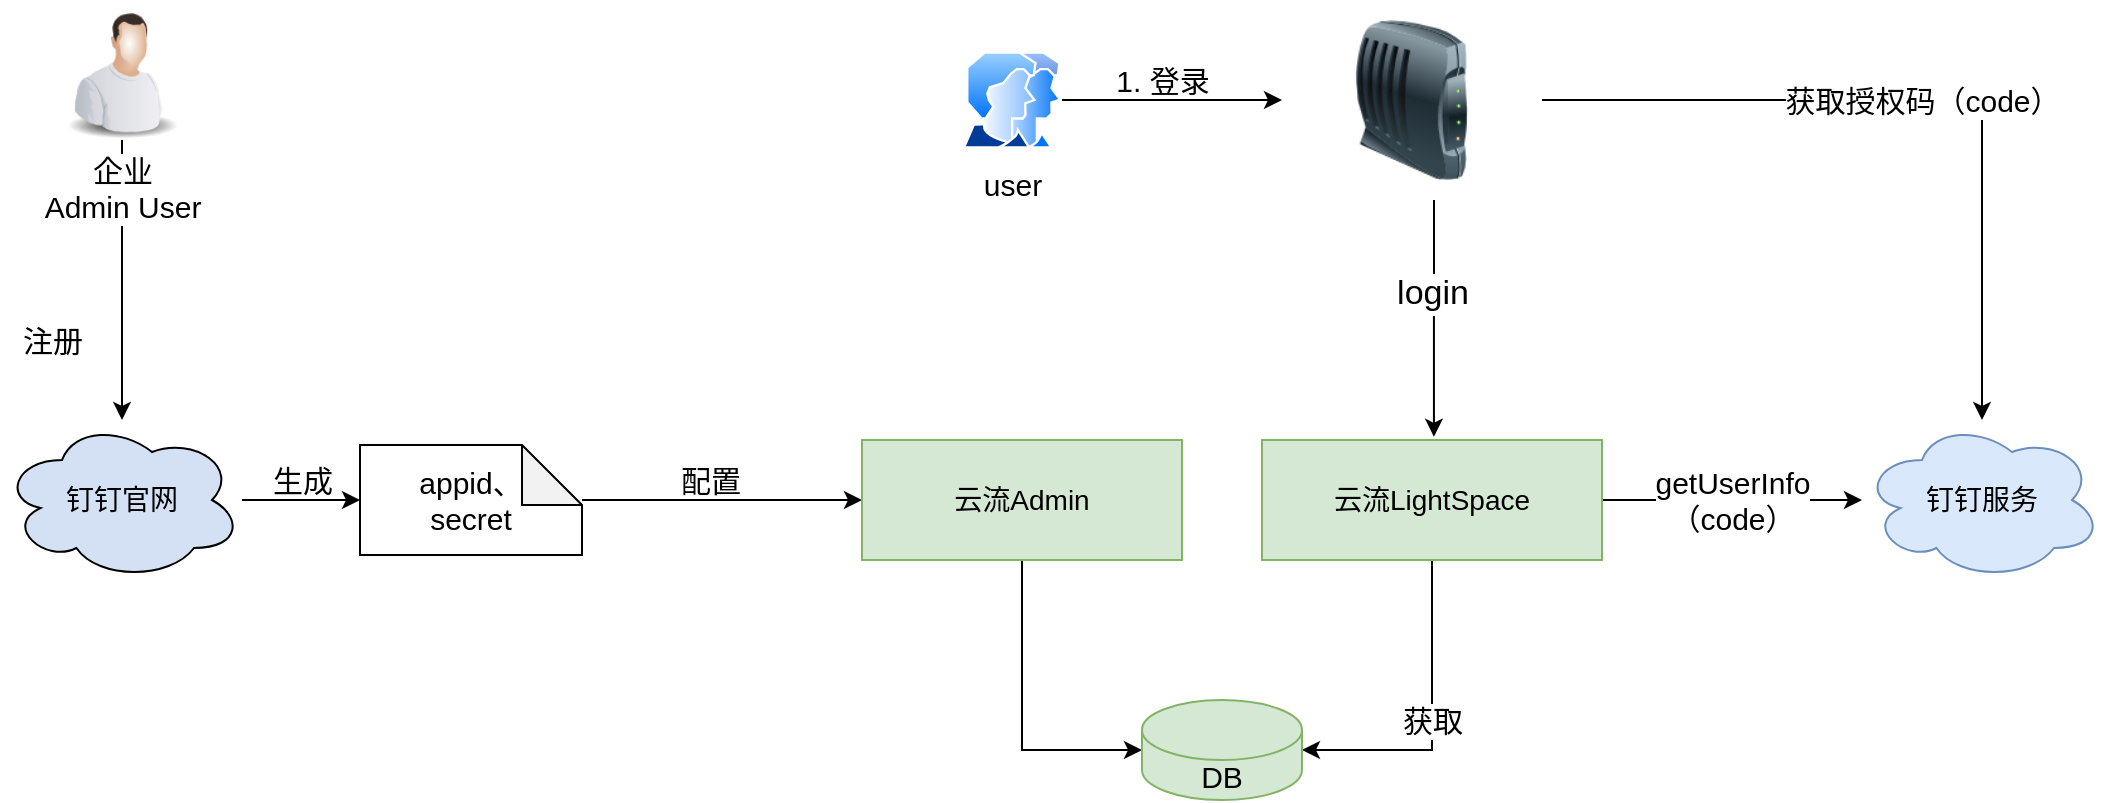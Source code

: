 <mxfile version="13.10.4" type="github"><diagram id="uU8AOjhtLXwrgYDKzcbn" name="Page-1"><mxGraphModel dx="1038" dy="1693" grid="1" gridSize="10" guides="1" tooltips="1" connect="1" arrows="1" fold="1" page="1" pageScale="1" pageWidth="827" pageHeight="1169" math="0" shadow="0"><root><mxCell id="0"/><mxCell id="1" parent="0"/><mxCell id="Z9vJotlPpHK5aS8JkXsM-31" value="" style="edgeStyle=orthogonalEdgeStyle;rounded=0;orthogonalLoop=1;jettySize=auto;html=1;fontSize=15;" parent="1" source="Z9vJotlPpHK5aS8JkXsM-3" target="Z9vJotlPpHK5aS8JkXsM-4" edge="1"><mxGeometry relative="1" as="geometry"/></mxCell><mxCell id="Z9vJotlPpHK5aS8JkXsM-3" value="钉钉官网" style="ellipse;shape=cloud;whiteSpace=wrap;html=1;fontSize=14;fillColor=#D4E1F5;" parent="1" vertex="1"><mxGeometry x="60" y="160" width="120" height="80" as="geometry"/></mxCell><mxCell id="Z9vJotlPpHK5aS8JkXsM-33" value="" style="edgeStyle=orthogonalEdgeStyle;rounded=0;orthogonalLoop=1;jettySize=auto;html=1;fontSize=15;" parent="1" source="Z9vJotlPpHK5aS8JkXsM-4" target="Z9vJotlPpHK5aS8JkXsM-5" edge="1"><mxGeometry relative="1" as="geometry"/></mxCell><mxCell id="Z9vJotlPpHK5aS8JkXsM-4" value="appid、&lt;br&gt;secret" style="shape=note;whiteSpace=wrap;html=1;backgroundOutline=1;darkOpacity=0.05;fontSize=15;" parent="1" vertex="1"><mxGeometry x="239" y="172.5" width="111" height="55" as="geometry"/></mxCell><mxCell id="Z9vJotlPpHK5aS8JkXsM-36" style="edgeStyle=orthogonalEdgeStyle;rounded=0;orthogonalLoop=1;jettySize=auto;html=1;entryX=0;entryY=0.5;entryDx=0;entryDy=0;entryPerimeter=0;fontSize=15;" parent="1" source="Z9vJotlPpHK5aS8JkXsM-5" target="Z9vJotlPpHK5aS8JkXsM-14" edge="1"><mxGeometry relative="1" as="geometry"/></mxCell><mxCell id="Z9vJotlPpHK5aS8JkXsM-5" value="云流Admin" style="rounded=0;whiteSpace=wrap;html=1;fontSize=14;fillColor=#d5e8d4;strokeColor=#82b366;" parent="1" vertex="1"><mxGeometry x="490" y="170" width="160" height="60" as="geometry"/></mxCell><mxCell id="Z9vJotlPpHK5aS8JkXsM-40" value="获取" style="edgeStyle=orthogonalEdgeStyle;rounded=0;orthogonalLoop=1;jettySize=auto;html=1;fontSize=15;" parent="1" source="Z9vJotlPpHK5aS8JkXsM-6" target="Z9vJotlPpHK5aS8JkXsM-14" edge="1"><mxGeometry relative="1" as="geometry"><Array as="points"><mxPoint x="775" y="325"/></Array></mxGeometry></mxCell><mxCell id="Z9vJotlPpHK5aS8JkXsM-61" value="getUserInfo&lt;br&gt;（code）" style="edgeStyle=none;rounded=0;orthogonalLoop=1;jettySize=auto;html=1;fontSize=15;" parent="1" source="Z9vJotlPpHK5aS8JkXsM-6" target="Z9vJotlPpHK5aS8JkXsM-16" edge="1"><mxGeometry relative="1" as="geometry"/></mxCell><mxCell id="Z9vJotlPpHK5aS8JkXsM-6" value="云流LightSpace" style="rounded=0;whiteSpace=wrap;html=1;fontSize=14;fillColor=#d5e8d4;strokeColor=#82b366;" parent="1" vertex="1"><mxGeometry x="690" y="170" width="170" height="60" as="geometry"/></mxCell><mxCell id="Z9vJotlPpHK5aS8JkXsM-14" value="DB" style="shape=cylinder3;whiteSpace=wrap;html=1;boundedLbl=1;backgroundOutline=1;size=15;fontSize=15;fillColor=#d5e8d4;strokeColor=#82b366;" parent="1" vertex="1"><mxGeometry x="630" y="300" width="80" height="50" as="geometry"/></mxCell><mxCell id="Z9vJotlPpHK5aS8JkXsM-16" value="钉钉服务" style="ellipse;shape=cloud;whiteSpace=wrap;html=1;fontSize=14;fillColor=#dae8fc;strokeColor=#6c8ebf;" parent="1" vertex="1"><mxGeometry x="990" y="160" width="120" height="80" as="geometry"/></mxCell><mxCell id="Z9vJotlPpHK5aS8JkXsM-48" value="获取授权码（code）" style="edgeStyle=orthogonalEdgeStyle;rounded=0;orthogonalLoop=1;jettySize=auto;html=1;fontSize=15;" parent="1" source="Z9vJotlPpHK5aS8JkXsM-18" target="Z9vJotlPpHK5aS8JkXsM-16" edge="1"><mxGeometry relative="1" as="geometry"/></mxCell><mxCell id="Z9vJotlPpHK5aS8JkXsM-18" value="" style="image;html=1;image=img/lib/clip_art/networking/Modem_128x128.png;fontSize=15;" parent="1" vertex="1"><mxGeometry x="700" y="-40" width="130" height="80" as="geometry"/></mxCell><mxCell id="Z9vJotlPpHK5aS8JkXsM-41" value="" style="edgeStyle=orthogonalEdgeStyle;rounded=0;orthogonalLoop=1;jettySize=auto;html=1;fontSize=15;" parent="1" source="Z9vJotlPpHK5aS8JkXsM-22" target="Z9vJotlPpHK5aS8JkXsM-18" edge="1"><mxGeometry relative="1" as="geometry"/></mxCell><mxCell id="Z9vJotlPpHK5aS8JkXsM-22" value="user" style="aspect=fixed;perimeter=ellipsePerimeter;html=1;align=center;shadow=0;dashed=0;spacingTop=3;image;image=img/lib/active_directory/user_accounts.svg;fontSize=15;" parent="1" vertex="1"><mxGeometry x="540" y="-24.25" width="50" height="48.5" as="geometry"/></mxCell><mxCell id="Z9vJotlPpHK5aS8JkXsM-28" value="" style="edgeStyle=orthogonalEdgeStyle;rounded=0;orthogonalLoop=1;jettySize=auto;html=1;fontSize=15;" parent="1" source="Z9vJotlPpHK5aS8JkXsM-23" target="Z9vJotlPpHK5aS8JkXsM-3" edge="1"><mxGeometry relative="1" as="geometry"/></mxCell><mxCell id="Z9vJotlPpHK5aS8JkXsM-23" value="企业&lt;br&gt;Admin User" style="image;html=1;image=img/lib/clip_art/people/Worker_Man_128x128.png;fontSize=15;" parent="1" vertex="1"><mxGeometry x="80" y="-50" width="80" height="70" as="geometry"/></mxCell><mxCell id="Z9vJotlPpHK5aS8JkXsM-30" value="注册" style="text;html=1;align=center;verticalAlign=middle;resizable=0;points=[];autosize=1;fontSize=15;" parent="1" vertex="1"><mxGeometry x="60" y="110" width="50" height="20" as="geometry"/></mxCell><mxCell id="Z9vJotlPpHK5aS8JkXsM-32" value="生成" style="text;html=1;align=center;verticalAlign=middle;resizable=0;points=[];autosize=1;fontSize=15;" parent="1" vertex="1"><mxGeometry x="185" y="180" width="50" height="20" as="geometry"/></mxCell><mxCell id="Z9vJotlPpHK5aS8JkXsM-34" value="配置" style="text;html=1;align=center;verticalAlign=middle;resizable=0;points=[];autosize=1;fontSize=15;" parent="1" vertex="1"><mxGeometry x="389" y="180" width="50" height="20" as="geometry"/></mxCell><mxCell id="Z9vJotlPpHK5aS8JkXsM-42" value="1. 登录" style="text;html=1;align=center;verticalAlign=middle;resizable=0;points=[];autosize=1;fontSize=15;" parent="1" vertex="1"><mxGeometry x="610" y="-20" width="60" height="20" as="geometry"/></mxCell><mxCell id="Z9vJotlPpHK5aS8JkXsM-59" value="" style="endArrow=classic;html=1;fontSize=15;entryX=0.133;entryY=-0.027;entryDx=0;entryDy=0;entryPerimeter=0;" parent="1" edge="1"><mxGeometry width="50" height="50" relative="1" as="geometry"><mxPoint x="776" y="50" as="sourcePoint"/><mxPoint x="775.96" y="168.38" as="targetPoint"/></mxGeometry></mxCell><mxCell id="IVMzR-U2io3QWeT9VHxK-1" value="login" style="edgeLabel;html=1;align=center;verticalAlign=middle;resizable=0;points=[];fontSize=17;" vertex="1" connectable="0" parent="Z9vJotlPpHK5aS8JkXsM-59"><mxGeometry x="-0.209" y="-1" relative="1" as="geometry"><mxPoint as="offset"/></mxGeometry></mxCell></root></mxGraphModel></diagram></mxfile>